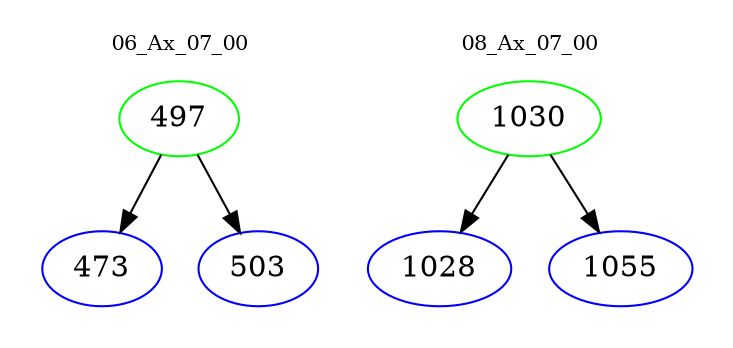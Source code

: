 digraph{
subgraph cluster_0 {
color = white
label = "06_Ax_07_00";
fontsize=10;
T0_497 [label="497", color="green"]
T0_497 -> T0_473 [color="black"]
T0_473 [label="473", color="blue"]
T0_497 -> T0_503 [color="black"]
T0_503 [label="503", color="blue"]
}
subgraph cluster_1 {
color = white
label = "08_Ax_07_00";
fontsize=10;
T1_1030 [label="1030", color="green"]
T1_1030 -> T1_1028 [color="black"]
T1_1028 [label="1028", color="blue"]
T1_1030 -> T1_1055 [color="black"]
T1_1055 [label="1055", color="blue"]
}
}
